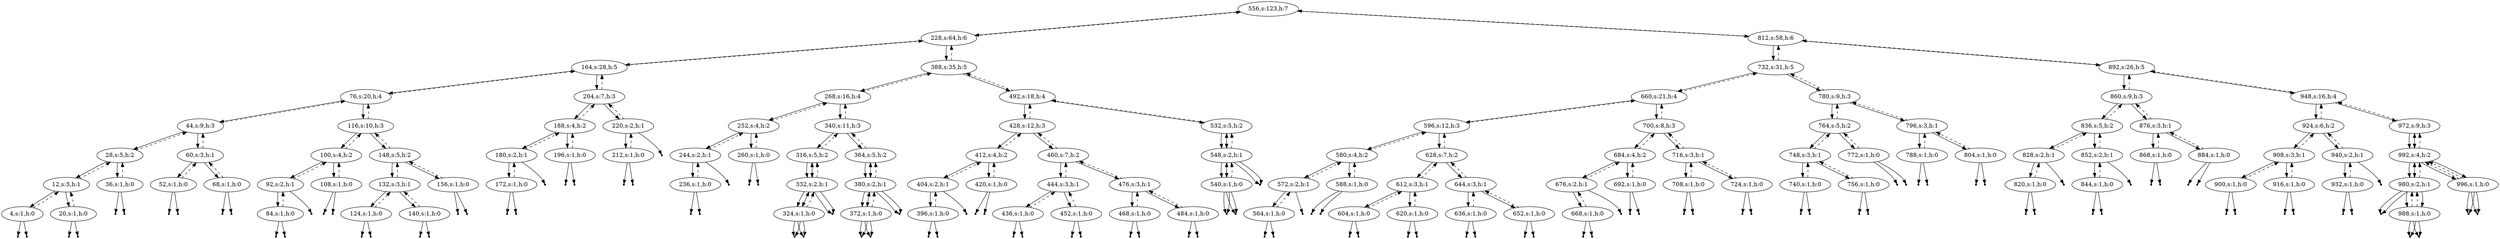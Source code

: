 digraph Blahblah{
{rank = same ; "556"};
nulll4 [shape=point];
4 -> nulll4;
4[label="4,s:1,h:0"];
4 -> 12[style=dashed];
nullr4 [shape=point];
4 -> nullr4;
12 -> 4;
12[label="12,s:3,h:1"];
12 -> 28[style=dashed];
nulll20 [shape=point];
20 -> nulll20;
20[label="20,s:1,h:0"];
20 -> 12[style=dashed];
nullr20 [shape=point];
20 -> nullr20;
12 -> 20;
28 -> 12;
28[label="28,s:5,h:2"];
28 -> 44[style=dashed];
nulll36 [shape=point];
36 -> nulll36;
36[label="36,s:1,h:0"];
36 -> 28[style=dashed];
nullr36 [shape=point];
36 -> nullr36;
28 -> 36;
44 -> 28;
44[label="44,s:9,h:3"];
44 -> 76[style=dashed];
nulll52 [shape=point];
52 -> nulll52;
52[label="52,s:1,h:0"];
52 -> 60[style=dashed];
nullr52 [shape=point];
52 -> nullr52;
60 -> 52;
60[label="60,s:3,h:1"];
60 -> 44[style=dashed];
nulll68 [shape=point];
68 -> nulll68;
68[label="68,s:1,h:0"];
68 -> 60[style=dashed];
nullr68 [shape=point];
68 -> nullr68;
60 -> 68;
44 -> 60;
76 -> 44;
76[label="76,s:20,h:4"];
76 -> 164[style=dashed];
nulll84 [shape=point];
84 -> nulll84;
84[label="84,s:1,h:0"];
84 -> 92[style=dashed];
nullr84 [shape=point];
84 -> nullr84;
92 -> 84;
92[label="92,s:2,h:1"];
92 -> 100[style=dashed];
nullr92 [shape=point];
92 -> nullr92;
100 -> 92;
100[label="100,s:4,h:2"];
100 -> 116[style=dashed];
nulll108 [shape=point];
108 -> nulll108;
108[label="108,s:1,h:0"];
108 -> 100[style=dashed];
nullr108 [shape=point];
108 -> nullr108;
100 -> 108;
116 -> 100;
116[label="116,s:10,h:3"];
116 -> 76[style=dashed];
nulll124 [shape=point];
124 -> nulll124;
124[label="124,s:1,h:0"];
124 -> 132[style=dashed];
nullr124 [shape=point];
124 -> nullr124;
132 -> 124;
132[label="132,s:3,h:1"];
132 -> 148[style=dashed];
nulll140 [shape=point];
140 -> nulll140;
140[label="140,s:1,h:0"];
140 -> 132[style=dashed];
nullr140 [shape=point];
140 -> nullr140;
132 -> 140;
148 -> 132;
148[label="148,s:5,h:2"];
148 -> 116[style=dashed];
nulll156 [shape=point];
156 -> nulll156;
156[label="156,s:1,h:0"];
156 -> 148[style=dashed];
nullr156 [shape=point];
156 -> nullr156;
148 -> 156;
116 -> 148;
76 -> 116;
164 -> 76;
164[label="164,s:28,h:5"];
164 -> 228[style=dashed];
nulll172 [shape=point];
172 -> nulll172;
172[label="172,s:1,h:0"];
172 -> 180[style=dashed];
nullr172 [shape=point];
172 -> nullr172;
180 -> 172;
180[label="180,s:2,h:1"];
180 -> 188[style=dashed];
nullr180 [shape=point];
180 -> nullr180;
188 -> 180;
188[label="188,s:4,h:2"];
188 -> 204[style=dashed];
nulll196 [shape=point];
196 -> nulll196;
196[label="196,s:1,h:0"];
196 -> 188[style=dashed];
nullr196 [shape=point];
196 -> nullr196;
188 -> 196;
204 -> 188;
204[label="204,s:7,h:3"];
204 -> 164[style=dashed];
nulll212 [shape=point];
212 -> nulll212;
212[label="212,s:1,h:0"];
212 -> 220[style=dashed];
nullr212 [shape=point];
212 -> nullr212;
220 -> 212;
220[label="220,s:2,h:1"];
220 -> 204[style=dashed];
nullr220 [shape=point];
220 -> nullr220;
204 -> 220;
164 -> 204;
228 -> 164;
228[label="228,s:64,h:6"];
228 -> 556[style=dashed];
nulll236 [shape=point];
236 -> nulll236;
236[label="236,s:1,h:0"];
236 -> 244[style=dashed];
nullr236 [shape=point];
236 -> nullr236;
244 -> 236;
244[label="244,s:2,h:1"];
244 -> 252[style=dashed];
nullr244 [shape=point];
244 -> nullr244;
252 -> 244;
252[label="252,s:4,h:2"];
252 -> 268[style=dashed];
nulll260 [shape=point];
260 -> nulll260;
260[label="260,s:1,h:0"];
260 -> 252[style=dashed];
nullr260 [shape=point];
260 -> nullr260;
252 -> 260;
268 -> 252;
268[label="268,s:16,h:4"];
268 -> 388[style=dashed];
nulll324 [shape=point];
324 -> nulll324;
324[label="324,s:1,h:0"];
324 -> 332[style=dashed];
nullr324 [shape=point];
324 -> nullr324;
332 -> 324;
332[label="332,s:2,h:1"];
332 -> 316[style=dashed];
nullr332 [shape=point];
332 -> nullr332;
316 -> 332;
316[label="316,s:5,h:2"];
316 -> 340[style=dashed];
nulll324 [shape=point];
324 -> nulll324;
324[label="324,s:1,h:0"];
324 -> 332[style=dashed];
nullr324 [shape=point];
324 -> nullr324;
332 -> 324;
332[label="332,s:2,h:1"];
332 -> 316[style=dashed];
nullr332 [shape=point];
332 -> nullr332;
316 -> 332;
340 -> 316;
340[label="340,s:11,h:3"];
340 -> 268[style=dashed];
nulll372 [shape=point];
372 -> nulll372;
372[label="372,s:1,h:0"];
372 -> 380[style=dashed];
nullr372 [shape=point];
372 -> nullr372;
380 -> 372;
380[label="380,s:2,h:1"];
380 -> 364[style=dashed];
nullr380 [shape=point];
380 -> nullr380;
364 -> 380;
364[label="364,s:5,h:2"];
364 -> 340[style=dashed];
nulll372 [shape=point];
372 -> nulll372;
372[label="372,s:1,h:0"];
372 -> 380[style=dashed];
nullr372 [shape=point];
372 -> nullr372;
380 -> 372;
380[label="380,s:2,h:1"];
380 -> 364[style=dashed];
nullr380 [shape=point];
380 -> nullr380;
364 -> 380;
340 -> 364;
268 -> 340;
388 -> 268;
388[label="388,s:35,h:5"];
388 -> 228[style=dashed];
nulll396 [shape=point];
396 -> nulll396;
396[label="396,s:1,h:0"];
396 -> 404[style=dashed];
nullr396 [shape=point];
396 -> nullr396;
404 -> 396;
404[label="404,s:2,h:1"];
404 -> 412[style=dashed];
nullr404 [shape=point];
404 -> nullr404;
412 -> 404;
412[label="412,s:4,h:2"];
412 -> 428[style=dashed];
nulll420 [shape=point];
420 -> nulll420;
420[label="420,s:1,h:0"];
420 -> 412[style=dashed];
nullr420 [shape=point];
420 -> nullr420;
412 -> 420;
428 -> 412;
428[label="428,s:12,h:3"];
428 -> 492[style=dashed];
nulll436 [shape=point];
436 -> nulll436;
436[label="436,s:1,h:0"];
436 -> 444[style=dashed];
nullr436 [shape=point];
436 -> nullr436;
444 -> 436;
444[label="444,s:3,h:1"];
444 -> 460[style=dashed];
nulll452 [shape=point];
452 -> nulll452;
452[label="452,s:1,h:0"];
452 -> 444[style=dashed];
nullr452 [shape=point];
452 -> nullr452;
444 -> 452;
460 -> 444;
460[label="460,s:7,h:2"];
460 -> 428[style=dashed];
nulll468 [shape=point];
468 -> nulll468;
468[label="468,s:1,h:0"];
468 -> 476[style=dashed];
nullr468 [shape=point];
468 -> nullr468;
476 -> 468;
476[label="476,s:3,h:1"];
476 -> 460[style=dashed];
nulll484 [shape=point];
484 -> nulll484;
484[label="484,s:1,h:0"];
484 -> 476[style=dashed];
nullr484 [shape=point];
484 -> nullr484;
476 -> 484;
460 -> 476;
428 -> 460;
492 -> 428;
492[label="492,s:18,h:4"];
492 -> 388[style=dashed];
nulll540 [shape=point];
540 -> nulll540;
540[label="540,s:1,h:0"];
540 -> 548[style=dashed];
nullr540 [shape=point];
540 -> nullr540;
548 -> 540;
548[label="548,s:2,h:1"];
548 -> 532[style=dashed];
nullr548 [shape=point];
548 -> nullr548;
532 -> 548;
532[label="532,s:5,h:2"];
532 -> 492[style=dashed];
nulll540 [shape=point];
540 -> nulll540;
540[label="540,s:1,h:0"];
540 -> 548[style=dashed];
nullr540 [shape=point];
540 -> nullr540;
548 -> 540;
548[label="548,s:2,h:1"];
548 -> 532[style=dashed];
nullr548 [shape=point];
548 -> nullr548;
532 -> 548;
492 -> 532;
388 -> 492;
228 -> 388;
556 -> 228;
556[label="556,s:123,h:7"];
nulll564 [shape=point];
564 -> nulll564;
564[label="564,s:1,h:0"];
564 -> 572[style=dashed];
nullr564 [shape=point];
564 -> nullr564;
572 -> 564;
572[label="572,s:2,h:1"];
572 -> 580[style=dashed];
nullr572 [shape=point];
572 -> nullr572;
580 -> 572;
580[label="580,s:4,h:2"];
580 -> 596[style=dashed];
nulll588 [shape=point];
588 -> nulll588;
588[label="588,s:1,h:0"];
588 -> 580[style=dashed];
nullr588 [shape=point];
588 -> nullr588;
580 -> 588;
596 -> 580;
596[label="596,s:12,h:3"];
596 -> 660[style=dashed];
nulll604 [shape=point];
604 -> nulll604;
604[label="604,s:1,h:0"];
604 -> 612[style=dashed];
nullr604 [shape=point];
604 -> nullr604;
612 -> 604;
612[label="612,s:3,h:1"];
612 -> 628[style=dashed];
nulll620 [shape=point];
620 -> nulll620;
620[label="620,s:1,h:0"];
620 -> 612[style=dashed];
nullr620 [shape=point];
620 -> nullr620;
612 -> 620;
628 -> 612;
628[label="628,s:7,h:2"];
628 -> 596[style=dashed];
nulll636 [shape=point];
636 -> nulll636;
636[label="636,s:1,h:0"];
636 -> 644[style=dashed];
nullr636 [shape=point];
636 -> nullr636;
644 -> 636;
644[label="644,s:3,h:1"];
644 -> 628[style=dashed];
nulll652 [shape=point];
652 -> nulll652;
652[label="652,s:1,h:0"];
652 -> 644[style=dashed];
nullr652 [shape=point];
652 -> nullr652;
644 -> 652;
628 -> 644;
596 -> 628;
660 -> 596;
660[label="660,s:21,h:4"];
660 -> 732[style=dashed];
nulll668 [shape=point];
668 -> nulll668;
668[label="668,s:1,h:0"];
668 -> 676[style=dashed];
nullr668 [shape=point];
668 -> nullr668;
676 -> 668;
676[label="676,s:2,h:1"];
676 -> 684[style=dashed];
nullr676 [shape=point];
676 -> nullr676;
684 -> 676;
684[label="684,s:4,h:2"];
684 -> 700[style=dashed];
nulll692 [shape=point];
692 -> nulll692;
692[label="692,s:1,h:0"];
692 -> 684[style=dashed];
nullr692 [shape=point];
692 -> nullr692;
684 -> 692;
700 -> 684;
700[label="700,s:8,h:3"];
700 -> 660[style=dashed];
nulll708 [shape=point];
708 -> nulll708;
708[label="708,s:1,h:0"];
708 -> 716[style=dashed];
nullr708 [shape=point];
708 -> nullr708;
716 -> 708;
716[label="716,s:3,h:1"];
716 -> 700[style=dashed];
nulll724 [shape=point];
724 -> nulll724;
724[label="724,s:1,h:0"];
724 -> 716[style=dashed];
nullr724 [shape=point];
724 -> nullr724;
716 -> 724;
700 -> 716;
660 -> 700;
732 -> 660;
732[label="732,s:31,h:5"];
732 -> 812[style=dashed];
nulll740 [shape=point];
740 -> nulll740;
740[label="740,s:1,h:0"];
740 -> 748[style=dashed];
nullr740 [shape=point];
740 -> nullr740;
748 -> 740;
748[label="748,s:3,h:1"];
748 -> 764[style=dashed];
nulll756 [shape=point];
756 -> nulll756;
756[label="756,s:1,h:0"];
756 -> 748[style=dashed];
nullr756 [shape=point];
756 -> nullr756;
748 -> 756;
764 -> 748;
764[label="764,s:5,h:2"];
764 -> 780[style=dashed];
nulll772 [shape=point];
772 -> nulll772;
772[label="772,s:1,h:0"];
772 -> 764[style=dashed];
nullr772 [shape=point];
772 -> nullr772;
764 -> 772;
780 -> 764;
780[label="780,s:9,h:3"];
780 -> 732[style=dashed];
nulll788 [shape=point];
788 -> nulll788;
788[label="788,s:1,h:0"];
788 -> 796[style=dashed];
nullr788 [shape=point];
788 -> nullr788;
796 -> 788;
796[label="796,s:3,h:1"];
796 -> 780[style=dashed];
nulll804 [shape=point];
804 -> nulll804;
804[label="804,s:1,h:0"];
804 -> 796[style=dashed];
nullr804 [shape=point];
804 -> nullr804;
796 -> 804;
780 -> 796;
732 -> 780;
812 -> 732;
812[label="812,s:58,h:6"];
812 -> 556[style=dashed];
nulll820 [shape=point];
820 -> nulll820;
820[label="820,s:1,h:0"];
820 -> 828[style=dashed];
nullr820 [shape=point];
820 -> nullr820;
828 -> 820;
828[label="828,s:2,h:1"];
828 -> 836[style=dashed];
nullr828 [shape=point];
828 -> nullr828;
836 -> 828;
836[label="836,s:5,h:2"];
836 -> 860[style=dashed];
nulll844 [shape=point];
844 -> nulll844;
844[label="844,s:1,h:0"];
844 -> 852[style=dashed];
nullr844 [shape=point];
844 -> nullr844;
852 -> 844;
852[label="852,s:2,h:1"];
852 -> 836[style=dashed];
nullr852 [shape=point];
852 -> nullr852;
836 -> 852;
860 -> 836;
860[label="860,s:9,h:3"];
860 -> 892[style=dashed];
nulll868 [shape=point];
868 -> nulll868;
868[label="868,s:1,h:0"];
868 -> 876[style=dashed];
nullr868 [shape=point];
868 -> nullr868;
876 -> 868;
876[label="876,s:3,h:1"];
876 -> 860[style=dashed];
nulll884 [shape=point];
884 -> nulll884;
884[label="884,s:1,h:0"];
884 -> 876[style=dashed];
nullr884 [shape=point];
884 -> nullr884;
876 -> 884;
860 -> 876;
892 -> 860;
892[label="892,s:26,h:5"];
892 -> 812[style=dashed];
nulll900 [shape=point];
900 -> nulll900;
900[label="900,s:1,h:0"];
900 -> 908[style=dashed];
nullr900 [shape=point];
900 -> nullr900;
908 -> 900;
908[label="908,s:3,h:1"];
908 -> 924[style=dashed];
nulll916 [shape=point];
916 -> nulll916;
916[label="916,s:1,h:0"];
916 -> 908[style=dashed];
nullr916 [shape=point];
916 -> nullr916;
908 -> 916;
924 -> 908;
924[label="924,s:6,h:2"];
924 -> 948[style=dashed];
nulll932 [shape=point];
932 -> nulll932;
932[label="932,s:1,h:0"];
932 -> 940[style=dashed];
nullr932 [shape=point];
932 -> nullr932;
940 -> 932;
940[label="940,s:2,h:1"];
940 -> 924[style=dashed];
nullr940 [shape=point];
940 -> nullr940;
924 -> 940;
948 -> 924;
948[label="948,s:16,h:4"];
948 -> 892[style=dashed];
nulll980 [shape=point];
980 -> nulll980;
980[label="980,s:2,h:1"];
980 -> 992[style=dashed];
nulll988 [shape=point];
988 -> nulll988;
988[label="988,s:1,h:0"];
988 -> 980[style=dashed];
nullr988 [shape=point];
988 -> nullr988;
980 -> 988;
992 -> 980;
992[label="992,s:4,h:2"];
992 -> 972[style=dashed];
nulll996 [shape=point];
996 -> nulll996;
996[label="996,s:1,h:0"];
996 -> 992[style=dashed];
nullr996 [shape=point];
996 -> nullr996;
992 -> 996;
972 -> 992;
972[label="972,s:9,h:3"];
972 -> 948[style=dashed];
nulll980 [shape=point];
980 -> nulll980;
980[label="980,s:2,h:1"];
980 -> 992[style=dashed];
nulll988 [shape=point];
988 -> nulll988;
988[label="988,s:1,h:0"];
988 -> 980[style=dashed];
nullr988 [shape=point];
988 -> nullr988;
980 -> 988;
992 -> 980;
992[label="992,s:4,h:2"];
992 -> 972[style=dashed];
nulll996 [shape=point];
996 -> nulll996;
996[label="996,s:1,h:0"];
996 -> 992[style=dashed];
nullr996 [shape=point];
996 -> nullr996;
992 -> 996;
972 -> 992;
948 -> 972;
892 -> 948;
812 -> 892;
556 -> 812;
}